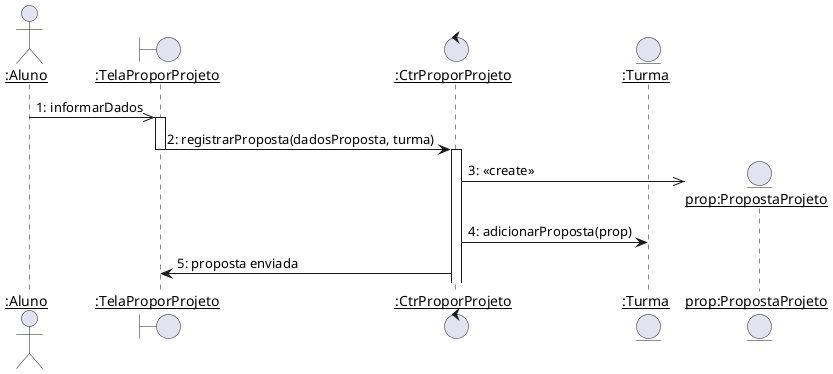 @startuml
skinparam sequenceParticipant underline

actor ":Aluno" as Aluno
boundary ":TelaProporProjeto" as TelaProporProjeto
control ":CtrProporProjeto" as CtrProporProjeto
entity ":Turma" as Turma
entity "prop:PropostaProjeto" as PropostaProjeto

Aluno ->> TelaProporProjeto ++: 1: informarDados
TelaProporProjeto -> CtrProporProjeto --++: 2: registrarProposta(dadosProposta, turma)
CtrProporProjeto ->> PropostaProjeto **: 3: <<create>>
CtrProporProjeto -> Turma : 4: adicionarProposta(prop)
CtrProporProjeto -> TelaProporProjeto : 5: proposta enviada
@enduml

